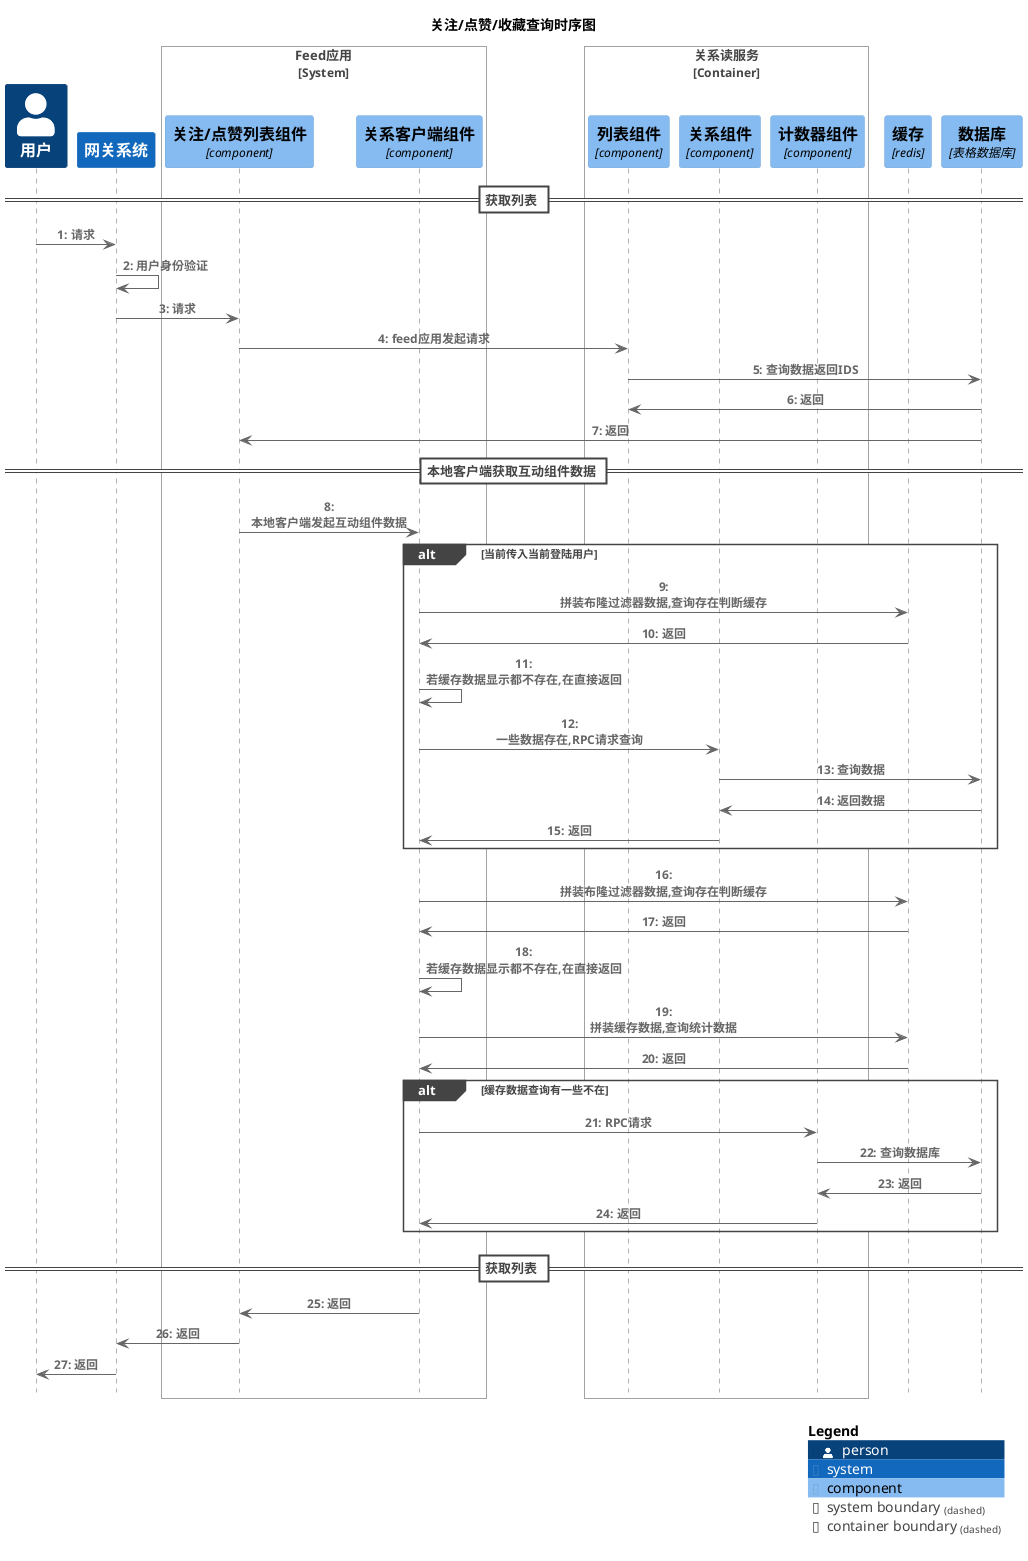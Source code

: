 @startuml
!include <C4/C4_Sequence>
SHOW_INDEX()
SHOW_LEGEND()

title 关注/点赞/收藏查询时序图
== 获取列表 ==

Person(user, "用户")
System(gateway,"网关系统")

Rel(user, gateway, "请求")
Rel(gateway, gateway, "用户身份验证")

System_Boundary(feed, "Feed应用")
   Component(listFeedComponent, "关注/点赞列表组件", "component", "关注/点赞列表Feed")
   Component(relationClientComponent, "关系客户端组件", "component", "关系客户端组件")
Boundary_End()


Container_Boundary(relationReadService, "关系读服务")
    Component(listComponent, "列表组件", "component", "列表组件")
    Component(relationComponent, "关系组件", "component", "关系关注")
    Component(statComponent, "计数器组件", "component", "计数器更新")
Boundary_End()
ComponentDb(redis, "缓存", "redis")
ComponentDb(db, "数据库", "表格数据库")


Rel(gateway,listFeedComponent,"请求")
Rel(listFeedComponent, listComponent, "feed应用发起请求")
Rel(listComponent, db, "查询数据返回IDS")
Rel(db, listComponent, "返回")
Rel(db, listFeedComponent, "返回")

== 本地客户端获取互动组件数据 ==
Rel(listFeedComponent, relationClientComponent, "本地客户端发起互动组件数据")
alt  当前传入当前登陆用户
Rel(relationClientComponent, redis, "拼装布隆过滤器数据,查询存在判断缓存")
Rel(redis, relationClientComponent, "返回")
Rel(relationClientComponent, relationClientComponent, "若缓存数据显示都不存在,在直接返回")
Rel(relationClientComponent, relationComponent, "一些数据存在,RPC请求查询")
Rel(relationComponent, db, "查询数据")
Rel(db, relationComponent, "返回数据")
Rel(relationComponent, relationClientComponent, "返回")
end

Rel(relationClientComponent, redis, "拼装布隆过滤器数据,查询存在判断缓存")
Rel(redis, relationClientComponent, "返回")
Rel(relationClientComponent, relationClientComponent, "若缓存数据显示都不存在,在直接返回")
Rel(relationClientComponent, redis, "拼装缓存数据,查询统计数据")
Rel(redis, relationClientComponent, "返回")
alt 缓存数据查询有一些不在
Rel(relationClientComponent, statComponent, "RPC请求")
Rel(statComponent, db, "查询数据库")
Rel(db, statComponent, "返回")
Rel(statComponent, relationClientComponent, "返回")
end
== 获取列表 ==
Rel(relationClientComponent, listFeedComponent, "返回")
Rel(listFeedComponent, gateway, "返回")
Rel(gateway, user, "返回")
SHOW_LEGEND()
@enduml



